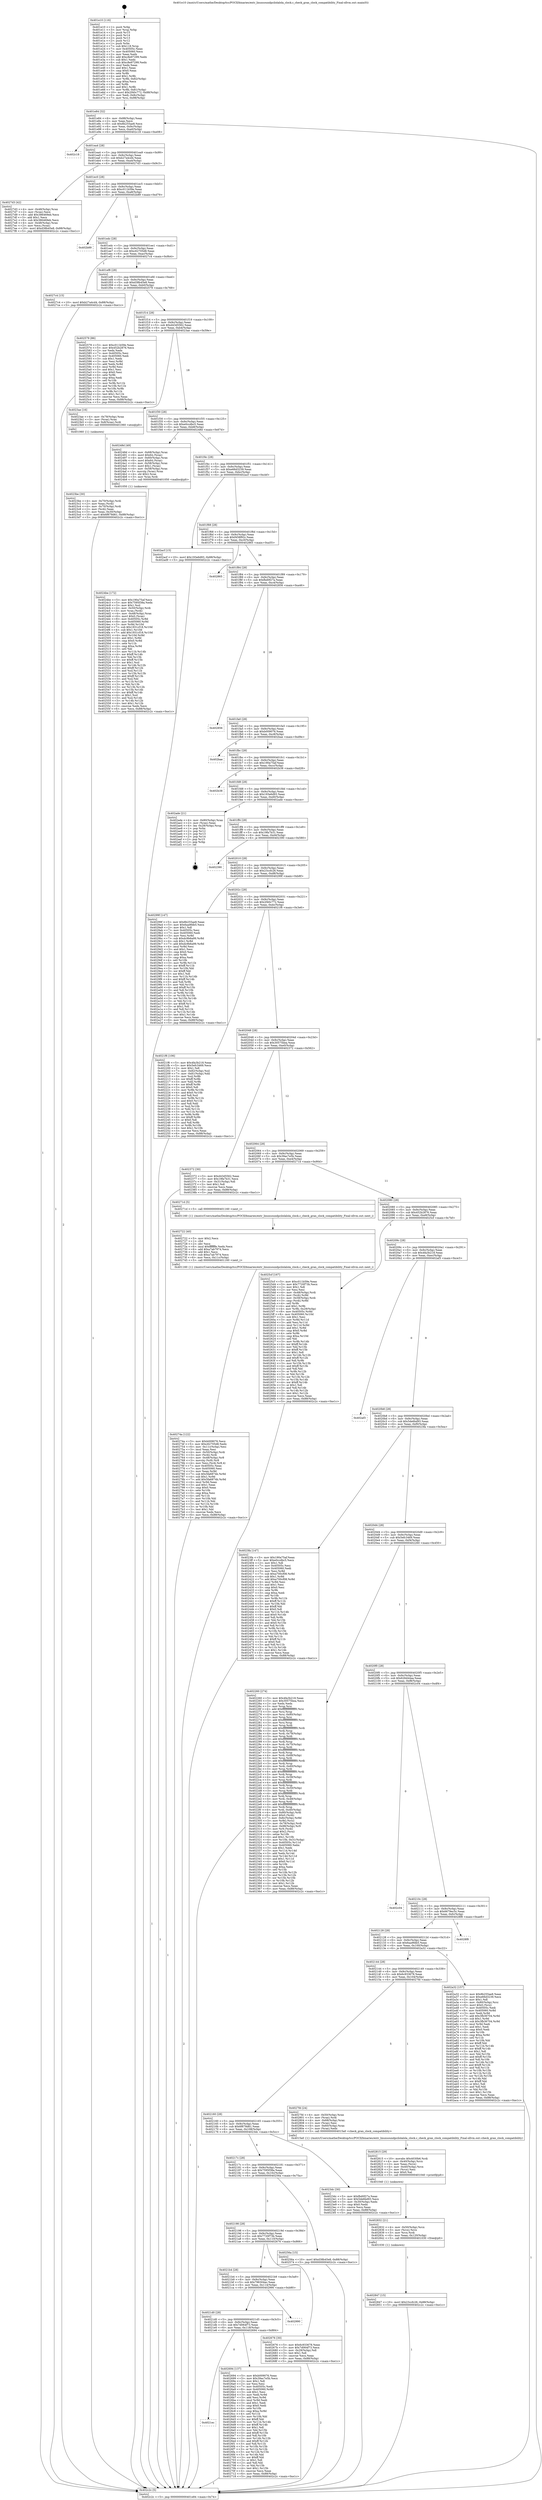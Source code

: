 digraph "0x401e10" {
  label = "0x401e10 (/mnt/c/Users/mathe/Desktop/tcc/POCII/binaries/extr_linuxsoundpcilolalola_clock.c_check_gran_clock_compatibility_Final-ollvm.out::main(0))"
  labelloc = "t"
  node[shape=record]

  Entry [label="",width=0.3,height=0.3,shape=circle,fillcolor=black,style=filled]
  "0x401e84" [label="{
     0x401e84 [32]\l
     | [instrs]\l
     &nbsp;&nbsp;0x401e84 \<+6\>: mov -0x88(%rbp),%eax\l
     &nbsp;&nbsp;0x401e8a \<+2\>: mov %eax,%ecx\l
     &nbsp;&nbsp;0x401e8c \<+6\>: sub $0x8b255ae8,%ecx\l
     &nbsp;&nbsp;0x401e92 \<+6\>: mov %eax,-0x9c(%rbp)\l
     &nbsp;&nbsp;0x401e98 \<+6\>: mov %ecx,-0xa0(%rbp)\l
     &nbsp;&nbsp;0x401e9e \<+6\>: je 0000000000402c18 \<main+0xe08\>\l
  }"]
  "0x402c18" [label="{
     0x402c18\l
  }", style=dashed]
  "0x401ea4" [label="{
     0x401ea4 [28]\l
     | [instrs]\l
     &nbsp;&nbsp;0x401ea4 \<+5\>: jmp 0000000000401ea9 \<main+0x99\>\l
     &nbsp;&nbsp;0x401ea9 \<+6\>: mov -0x9c(%rbp),%eax\l
     &nbsp;&nbsp;0x401eaf \<+5\>: sub $0xb27a4cd4,%eax\l
     &nbsp;&nbsp;0x401eb4 \<+6\>: mov %eax,-0xa4(%rbp)\l
     &nbsp;&nbsp;0x401eba \<+6\>: je 00000000004027d3 \<main+0x9c3\>\l
  }"]
  Exit [label="",width=0.3,height=0.3,shape=circle,fillcolor=black,style=filled,peripheries=2]
  "0x4027d3" [label="{
     0x4027d3 [42]\l
     | [instrs]\l
     &nbsp;&nbsp;0x4027d3 \<+4\>: mov -0x48(%rbp),%rax\l
     &nbsp;&nbsp;0x4027d7 \<+2\>: mov (%rax),%ecx\l
     &nbsp;&nbsp;0x4027d9 \<+6\>: add $0x386469eb,%ecx\l
     &nbsp;&nbsp;0x4027df \<+3\>: add $0x1,%ecx\l
     &nbsp;&nbsp;0x4027e2 \<+6\>: sub $0x386469eb,%ecx\l
     &nbsp;&nbsp;0x4027e8 \<+4\>: mov -0x48(%rbp),%rax\l
     &nbsp;&nbsp;0x4027ec \<+2\>: mov %ecx,(%rax)\l
     &nbsp;&nbsp;0x4027ee \<+10\>: movl $0xd38b45e8,-0x88(%rbp)\l
     &nbsp;&nbsp;0x4027f8 \<+5\>: jmp 0000000000402c2c \<main+0xe1c\>\l
  }"]
  "0x401ec0" [label="{
     0x401ec0 [28]\l
     | [instrs]\l
     &nbsp;&nbsp;0x401ec0 \<+5\>: jmp 0000000000401ec5 \<main+0xb5\>\l
     &nbsp;&nbsp;0x401ec5 \<+6\>: mov -0x9c(%rbp),%eax\l
     &nbsp;&nbsp;0x401ecb \<+5\>: sub $0xc011b59e,%eax\l
     &nbsp;&nbsp;0x401ed0 \<+6\>: mov %eax,-0xa8(%rbp)\l
     &nbsp;&nbsp;0x401ed6 \<+6\>: je 0000000000402b89 \<main+0xd79\>\l
  }"]
  "0x402847" [label="{
     0x402847 [15]\l
     | [instrs]\l
     &nbsp;&nbsp;0x402847 \<+10\>: movl $0x23ccfc26,-0x88(%rbp)\l
     &nbsp;&nbsp;0x402851 \<+5\>: jmp 0000000000402c2c \<main+0xe1c\>\l
  }"]
  "0x402b89" [label="{
     0x402b89\l
  }", style=dashed]
  "0x401edc" [label="{
     0x401edc [28]\l
     | [instrs]\l
     &nbsp;&nbsp;0x401edc \<+5\>: jmp 0000000000401ee1 \<main+0xd1\>\l
     &nbsp;&nbsp;0x401ee1 \<+6\>: mov -0x9c(%rbp),%eax\l
     &nbsp;&nbsp;0x401ee7 \<+5\>: sub $0xc62705d8,%eax\l
     &nbsp;&nbsp;0x401eec \<+6\>: mov %eax,-0xac(%rbp)\l
     &nbsp;&nbsp;0x401ef2 \<+6\>: je 00000000004027c4 \<main+0x9b4\>\l
  }"]
  "0x402832" [label="{
     0x402832 [21]\l
     | [instrs]\l
     &nbsp;&nbsp;0x402832 \<+4\>: mov -0x50(%rbp),%rcx\l
     &nbsp;&nbsp;0x402836 \<+3\>: mov (%rcx),%rcx\l
     &nbsp;&nbsp;0x402839 \<+3\>: mov %rcx,%rdi\l
     &nbsp;&nbsp;0x40283c \<+6\>: mov %eax,-0x120(%rbp)\l
     &nbsp;&nbsp;0x402842 \<+5\>: call 0000000000401030 \<free@plt\>\l
     | [calls]\l
     &nbsp;&nbsp;0x401030 \{1\} (unknown)\l
  }"]
  "0x4027c4" [label="{
     0x4027c4 [15]\l
     | [instrs]\l
     &nbsp;&nbsp;0x4027c4 \<+10\>: movl $0xb27a4cd4,-0x88(%rbp)\l
     &nbsp;&nbsp;0x4027ce \<+5\>: jmp 0000000000402c2c \<main+0xe1c\>\l
  }"]
  "0x401ef8" [label="{
     0x401ef8 [28]\l
     | [instrs]\l
     &nbsp;&nbsp;0x401ef8 \<+5\>: jmp 0000000000401efd \<main+0xed\>\l
     &nbsp;&nbsp;0x401efd \<+6\>: mov -0x9c(%rbp),%eax\l
     &nbsp;&nbsp;0x401f03 \<+5\>: sub $0xd38b45e8,%eax\l
     &nbsp;&nbsp;0x401f08 \<+6\>: mov %eax,-0xb0(%rbp)\l
     &nbsp;&nbsp;0x401f0e \<+6\>: je 0000000000402579 \<main+0x769\>\l
  }"]
  "0x402815" [label="{
     0x402815 [29]\l
     | [instrs]\l
     &nbsp;&nbsp;0x402815 \<+10\>: movabs $0x4030b6,%rdi\l
     &nbsp;&nbsp;0x40281f \<+4\>: mov -0x40(%rbp),%rcx\l
     &nbsp;&nbsp;0x402823 \<+2\>: mov %eax,(%rcx)\l
     &nbsp;&nbsp;0x402825 \<+4\>: mov -0x40(%rbp),%rcx\l
     &nbsp;&nbsp;0x402829 \<+2\>: mov (%rcx),%esi\l
     &nbsp;&nbsp;0x40282b \<+2\>: mov $0x0,%al\l
     &nbsp;&nbsp;0x40282d \<+5\>: call 0000000000401040 \<printf@plt\>\l
     | [calls]\l
     &nbsp;&nbsp;0x401040 \{1\} (unknown)\l
  }"]
  "0x402579" [label="{
     0x402579 [86]\l
     | [instrs]\l
     &nbsp;&nbsp;0x402579 \<+5\>: mov $0xc011b59e,%eax\l
     &nbsp;&nbsp;0x40257e \<+5\>: mov $0x452b2876,%ecx\l
     &nbsp;&nbsp;0x402583 \<+2\>: xor %edx,%edx\l
     &nbsp;&nbsp;0x402585 \<+7\>: mov 0x40505c,%esi\l
     &nbsp;&nbsp;0x40258c \<+7\>: mov 0x405060,%edi\l
     &nbsp;&nbsp;0x402593 \<+3\>: sub $0x1,%edx\l
     &nbsp;&nbsp;0x402596 \<+3\>: mov %esi,%r8d\l
     &nbsp;&nbsp;0x402599 \<+3\>: add %edx,%r8d\l
     &nbsp;&nbsp;0x40259c \<+4\>: imul %r8d,%esi\l
     &nbsp;&nbsp;0x4025a0 \<+3\>: and $0x1,%esi\l
     &nbsp;&nbsp;0x4025a3 \<+3\>: cmp $0x0,%esi\l
     &nbsp;&nbsp;0x4025a6 \<+4\>: sete %r9b\l
     &nbsp;&nbsp;0x4025aa \<+3\>: cmp $0xa,%edi\l
     &nbsp;&nbsp;0x4025ad \<+4\>: setl %r10b\l
     &nbsp;&nbsp;0x4025b1 \<+3\>: mov %r9b,%r11b\l
     &nbsp;&nbsp;0x4025b4 \<+3\>: and %r10b,%r11b\l
     &nbsp;&nbsp;0x4025b7 \<+3\>: xor %r10b,%r9b\l
     &nbsp;&nbsp;0x4025ba \<+3\>: or %r9b,%r11b\l
     &nbsp;&nbsp;0x4025bd \<+4\>: test $0x1,%r11b\l
     &nbsp;&nbsp;0x4025c1 \<+3\>: cmovne %ecx,%eax\l
     &nbsp;&nbsp;0x4025c4 \<+6\>: mov %eax,-0x88(%rbp)\l
     &nbsp;&nbsp;0x4025ca \<+5\>: jmp 0000000000402c2c \<main+0xe1c\>\l
  }"]
  "0x401f14" [label="{
     0x401f14 [28]\l
     | [instrs]\l
     &nbsp;&nbsp;0x401f14 \<+5\>: jmp 0000000000401f19 \<main+0x109\>\l
     &nbsp;&nbsp;0x401f19 \<+6\>: mov -0x9c(%rbp),%eax\l
     &nbsp;&nbsp;0x401f1f \<+5\>: sub $0xd43d5562,%eax\l
     &nbsp;&nbsp;0x401f24 \<+6\>: mov %eax,-0xb4(%rbp)\l
     &nbsp;&nbsp;0x401f2a \<+6\>: je 00000000004023ae \<main+0x59e\>\l
  }"]
  "0x40274a" [label="{
     0x40274a [122]\l
     | [instrs]\l
     &nbsp;&nbsp;0x40274a \<+5\>: mov $0xb009076,%ecx\l
     &nbsp;&nbsp;0x40274f \<+5\>: mov $0xc62705d8,%edx\l
     &nbsp;&nbsp;0x402754 \<+6\>: mov -0x11c(%rbp),%esi\l
     &nbsp;&nbsp;0x40275a \<+3\>: imul %eax,%esi\l
     &nbsp;&nbsp;0x40275d \<+4\>: mov -0x50(%rbp),%rdi\l
     &nbsp;&nbsp;0x402761 \<+3\>: mov (%rdi),%rdi\l
     &nbsp;&nbsp;0x402764 \<+4\>: mov -0x48(%rbp),%r8\l
     &nbsp;&nbsp;0x402768 \<+3\>: movslq (%r8),%r8\l
     &nbsp;&nbsp;0x40276b \<+4\>: mov %esi,(%rdi,%r8,4)\l
     &nbsp;&nbsp;0x40276f \<+7\>: mov 0x40505c,%eax\l
     &nbsp;&nbsp;0x402776 \<+7\>: mov 0x405060,%esi\l
     &nbsp;&nbsp;0x40277d \<+3\>: mov %eax,%r9d\l
     &nbsp;&nbsp;0x402780 \<+7\>: sub $0x5fa6874b,%r9d\l
     &nbsp;&nbsp;0x402787 \<+4\>: sub $0x1,%r9d\l
     &nbsp;&nbsp;0x40278b \<+7\>: add $0x5fa6874b,%r9d\l
     &nbsp;&nbsp;0x402792 \<+4\>: imul %r9d,%eax\l
     &nbsp;&nbsp;0x402796 \<+3\>: and $0x1,%eax\l
     &nbsp;&nbsp;0x402799 \<+3\>: cmp $0x0,%eax\l
     &nbsp;&nbsp;0x40279c \<+4\>: sete %r10b\l
     &nbsp;&nbsp;0x4027a0 \<+3\>: cmp $0xa,%esi\l
     &nbsp;&nbsp;0x4027a3 \<+4\>: setl %r11b\l
     &nbsp;&nbsp;0x4027a7 \<+3\>: mov %r10b,%bl\l
     &nbsp;&nbsp;0x4027aa \<+3\>: and %r11b,%bl\l
     &nbsp;&nbsp;0x4027ad \<+3\>: xor %r11b,%r10b\l
     &nbsp;&nbsp;0x4027b0 \<+3\>: or %r10b,%bl\l
     &nbsp;&nbsp;0x4027b3 \<+3\>: test $0x1,%bl\l
     &nbsp;&nbsp;0x4027b6 \<+3\>: cmovne %edx,%ecx\l
     &nbsp;&nbsp;0x4027b9 \<+6\>: mov %ecx,-0x88(%rbp)\l
     &nbsp;&nbsp;0x4027bf \<+5\>: jmp 0000000000402c2c \<main+0xe1c\>\l
  }"]
  "0x4023ae" [label="{
     0x4023ae [16]\l
     | [instrs]\l
     &nbsp;&nbsp;0x4023ae \<+4\>: mov -0x78(%rbp),%rax\l
     &nbsp;&nbsp;0x4023b2 \<+3\>: mov (%rax),%rax\l
     &nbsp;&nbsp;0x4023b5 \<+4\>: mov 0x8(%rax),%rdi\l
     &nbsp;&nbsp;0x4023b9 \<+5\>: call 0000000000401060 \<atoi@plt\>\l
     | [calls]\l
     &nbsp;&nbsp;0x401060 \{1\} (unknown)\l
  }"]
  "0x401f30" [label="{
     0x401f30 [28]\l
     | [instrs]\l
     &nbsp;&nbsp;0x401f30 \<+5\>: jmp 0000000000401f35 \<main+0x125\>\l
     &nbsp;&nbsp;0x401f35 \<+6\>: mov -0x9c(%rbp),%eax\l
     &nbsp;&nbsp;0x401f3b \<+5\>: sub $0xe0ccdbc5,%eax\l
     &nbsp;&nbsp;0x401f40 \<+6\>: mov %eax,-0xb8(%rbp)\l
     &nbsp;&nbsp;0x401f46 \<+6\>: je 000000000040248d \<main+0x67d\>\l
  }"]
  "0x402722" [label="{
     0x402722 [40]\l
     | [instrs]\l
     &nbsp;&nbsp;0x402722 \<+5\>: mov $0x2,%ecx\l
     &nbsp;&nbsp;0x402727 \<+1\>: cltd\l
     &nbsp;&nbsp;0x402728 \<+2\>: idiv %ecx\l
     &nbsp;&nbsp;0x40272a \<+6\>: imul $0xfffffffe,%edx,%ecx\l
     &nbsp;&nbsp;0x402730 \<+6\>: add $0xa7ab7974,%ecx\l
     &nbsp;&nbsp;0x402736 \<+3\>: add $0x1,%ecx\l
     &nbsp;&nbsp;0x402739 \<+6\>: sub $0xa7ab7974,%ecx\l
     &nbsp;&nbsp;0x40273f \<+6\>: mov %ecx,-0x11c(%rbp)\l
     &nbsp;&nbsp;0x402745 \<+5\>: call 0000000000401160 \<next_i\>\l
     | [calls]\l
     &nbsp;&nbsp;0x401160 \{1\} (/mnt/c/Users/mathe/Desktop/tcc/POCII/binaries/extr_linuxsoundpcilolalola_clock.c_check_gran_clock_compatibility_Final-ollvm.out::next_i)\l
  }"]
  "0x40248d" [label="{
     0x40248d [49]\l
     | [instrs]\l
     &nbsp;&nbsp;0x40248d \<+4\>: mov -0x68(%rbp),%rax\l
     &nbsp;&nbsp;0x402491 \<+6\>: movl $0x64,(%rax)\l
     &nbsp;&nbsp;0x402497 \<+4\>: mov -0x60(%rbp),%rax\l
     &nbsp;&nbsp;0x40249b \<+6\>: movl $0x64,(%rax)\l
     &nbsp;&nbsp;0x4024a1 \<+4\>: mov -0x58(%rbp),%rax\l
     &nbsp;&nbsp;0x4024a5 \<+6\>: movl $0x1,(%rax)\l
     &nbsp;&nbsp;0x4024ab \<+4\>: mov -0x58(%rbp),%rax\l
     &nbsp;&nbsp;0x4024af \<+3\>: movslq (%rax),%rax\l
     &nbsp;&nbsp;0x4024b2 \<+4\>: shl $0x2,%rax\l
     &nbsp;&nbsp;0x4024b6 \<+3\>: mov %rax,%rdi\l
     &nbsp;&nbsp;0x4024b9 \<+5\>: call 0000000000401050 \<malloc@plt\>\l
     | [calls]\l
     &nbsp;&nbsp;0x401050 \{1\} (unknown)\l
  }"]
  "0x401f4c" [label="{
     0x401f4c [28]\l
     | [instrs]\l
     &nbsp;&nbsp;0x401f4c \<+5\>: jmp 0000000000401f51 \<main+0x141\>\l
     &nbsp;&nbsp;0x401f51 \<+6\>: mov -0x9c(%rbp),%eax\l
     &nbsp;&nbsp;0x401f57 \<+5\>: sub $0xe66d3239,%eax\l
     &nbsp;&nbsp;0x401f5c \<+6\>: mov %eax,-0xbc(%rbp)\l
     &nbsp;&nbsp;0x401f62 \<+6\>: je 0000000000402acf \<main+0xcbf\>\l
  }"]
  "0x4021ec" [label="{
     0x4021ec\l
  }", style=dashed]
  "0x402acf" [label="{
     0x402acf [15]\l
     | [instrs]\l
     &nbsp;&nbsp;0x402acf \<+10\>: movl $0x193e6d93,-0x88(%rbp)\l
     &nbsp;&nbsp;0x402ad9 \<+5\>: jmp 0000000000402c2c \<main+0xe1c\>\l
  }"]
  "0x401f68" [label="{
     0x401f68 [28]\l
     | [instrs]\l
     &nbsp;&nbsp;0x401f68 \<+5\>: jmp 0000000000401f6d \<main+0x15d\>\l
     &nbsp;&nbsp;0x401f6d \<+6\>: mov -0x9c(%rbp),%eax\l
     &nbsp;&nbsp;0x401f73 \<+5\>: sub $0xf458f92c,%eax\l
     &nbsp;&nbsp;0x401f78 \<+6\>: mov %eax,-0xc0(%rbp)\l
     &nbsp;&nbsp;0x401f7e \<+6\>: je 0000000000402865 \<main+0xa55\>\l
  }"]
  "0x402694" [label="{
     0x402694 [137]\l
     | [instrs]\l
     &nbsp;&nbsp;0x402694 \<+5\>: mov $0xb009076,%eax\l
     &nbsp;&nbsp;0x402699 \<+5\>: mov $0x39ac7e5b,%ecx\l
     &nbsp;&nbsp;0x40269e \<+2\>: mov $0x1,%dl\l
     &nbsp;&nbsp;0x4026a0 \<+2\>: xor %esi,%esi\l
     &nbsp;&nbsp;0x4026a2 \<+7\>: mov 0x40505c,%edi\l
     &nbsp;&nbsp;0x4026a9 \<+8\>: mov 0x405060,%r8d\l
     &nbsp;&nbsp;0x4026b1 \<+3\>: sub $0x1,%esi\l
     &nbsp;&nbsp;0x4026b4 \<+3\>: mov %edi,%r9d\l
     &nbsp;&nbsp;0x4026b7 \<+3\>: add %esi,%r9d\l
     &nbsp;&nbsp;0x4026ba \<+4\>: imul %r9d,%edi\l
     &nbsp;&nbsp;0x4026be \<+3\>: and $0x1,%edi\l
     &nbsp;&nbsp;0x4026c1 \<+3\>: cmp $0x0,%edi\l
     &nbsp;&nbsp;0x4026c4 \<+4\>: sete %r10b\l
     &nbsp;&nbsp;0x4026c8 \<+4\>: cmp $0xa,%r8d\l
     &nbsp;&nbsp;0x4026cc \<+4\>: setl %r11b\l
     &nbsp;&nbsp;0x4026d0 \<+3\>: mov %r10b,%bl\l
     &nbsp;&nbsp;0x4026d3 \<+3\>: xor $0xff,%bl\l
     &nbsp;&nbsp;0x4026d6 \<+3\>: mov %r11b,%r14b\l
     &nbsp;&nbsp;0x4026d9 \<+4\>: xor $0xff,%r14b\l
     &nbsp;&nbsp;0x4026dd \<+3\>: xor $0x1,%dl\l
     &nbsp;&nbsp;0x4026e0 \<+3\>: mov %bl,%r15b\l
     &nbsp;&nbsp;0x4026e3 \<+4\>: and $0xff,%r15b\l
     &nbsp;&nbsp;0x4026e7 \<+3\>: and %dl,%r10b\l
     &nbsp;&nbsp;0x4026ea \<+3\>: mov %r14b,%r12b\l
     &nbsp;&nbsp;0x4026ed \<+4\>: and $0xff,%r12b\l
     &nbsp;&nbsp;0x4026f1 \<+3\>: and %dl,%r11b\l
     &nbsp;&nbsp;0x4026f4 \<+3\>: or %r10b,%r15b\l
     &nbsp;&nbsp;0x4026f7 \<+3\>: or %r11b,%r12b\l
     &nbsp;&nbsp;0x4026fa \<+3\>: xor %r12b,%r15b\l
     &nbsp;&nbsp;0x4026fd \<+3\>: or %r14b,%bl\l
     &nbsp;&nbsp;0x402700 \<+3\>: xor $0xff,%bl\l
     &nbsp;&nbsp;0x402703 \<+3\>: or $0x1,%dl\l
     &nbsp;&nbsp;0x402706 \<+2\>: and %dl,%bl\l
     &nbsp;&nbsp;0x402708 \<+3\>: or %bl,%r15b\l
     &nbsp;&nbsp;0x40270b \<+4\>: test $0x1,%r15b\l
     &nbsp;&nbsp;0x40270f \<+3\>: cmovne %ecx,%eax\l
     &nbsp;&nbsp;0x402712 \<+6\>: mov %eax,-0x88(%rbp)\l
     &nbsp;&nbsp;0x402718 \<+5\>: jmp 0000000000402c2c \<main+0xe1c\>\l
  }"]
  "0x402865" [label="{
     0x402865\l
  }", style=dashed]
  "0x401f84" [label="{
     0x401f84 [28]\l
     | [instrs]\l
     &nbsp;&nbsp;0x401f84 \<+5\>: jmp 0000000000401f89 \<main+0x179\>\l
     &nbsp;&nbsp;0x401f89 \<+6\>: mov -0x9c(%rbp),%eax\l
     &nbsp;&nbsp;0x401f8f \<+5\>: sub $0xfbd0f27a,%eax\l
     &nbsp;&nbsp;0x401f94 \<+6\>: mov %eax,-0xc4(%rbp)\l
     &nbsp;&nbsp;0x401f9a \<+6\>: je 0000000000402856 \<main+0xa46\>\l
  }"]
  "0x4021d0" [label="{
     0x4021d0 [28]\l
     | [instrs]\l
     &nbsp;&nbsp;0x4021d0 \<+5\>: jmp 00000000004021d5 \<main+0x3c5\>\l
     &nbsp;&nbsp;0x4021d5 \<+6\>: mov -0x9c(%rbp),%eax\l
     &nbsp;&nbsp;0x4021db \<+5\>: sub $0x7d064f73,%eax\l
     &nbsp;&nbsp;0x4021e0 \<+6\>: mov %eax,-0x118(%rbp)\l
     &nbsp;&nbsp;0x4021e6 \<+6\>: je 0000000000402694 \<main+0x884\>\l
  }"]
  "0x402856" [label="{
     0x402856\l
  }", style=dashed]
  "0x401fa0" [label="{
     0x401fa0 [28]\l
     | [instrs]\l
     &nbsp;&nbsp;0x401fa0 \<+5\>: jmp 0000000000401fa5 \<main+0x195\>\l
     &nbsp;&nbsp;0x401fa5 \<+6\>: mov -0x9c(%rbp),%eax\l
     &nbsp;&nbsp;0x401fab \<+5\>: sub $0xb009076,%eax\l
     &nbsp;&nbsp;0x401fb0 \<+6\>: mov %eax,-0xc8(%rbp)\l
     &nbsp;&nbsp;0x401fb6 \<+6\>: je 0000000000402bae \<main+0xd9e\>\l
  }"]
  "0x402990" [label="{
     0x402990\l
  }", style=dashed]
  "0x402bae" [label="{
     0x402bae\l
  }", style=dashed]
  "0x401fbc" [label="{
     0x401fbc [28]\l
     | [instrs]\l
     &nbsp;&nbsp;0x401fbc \<+5\>: jmp 0000000000401fc1 \<main+0x1b1\>\l
     &nbsp;&nbsp;0x401fc1 \<+6\>: mov -0x9c(%rbp),%eax\l
     &nbsp;&nbsp;0x401fc7 \<+5\>: sub $0x190a75af,%eax\l
     &nbsp;&nbsp;0x401fcc \<+6\>: mov %eax,-0xcc(%rbp)\l
     &nbsp;&nbsp;0x401fd2 \<+6\>: je 0000000000402b38 \<main+0xd28\>\l
  }"]
  "0x4021b4" [label="{
     0x4021b4 [28]\l
     | [instrs]\l
     &nbsp;&nbsp;0x4021b4 \<+5\>: jmp 00000000004021b9 \<main+0x3a9\>\l
     &nbsp;&nbsp;0x4021b9 \<+6\>: mov -0x9c(%rbp),%eax\l
     &nbsp;&nbsp;0x4021bf \<+5\>: sub $0x796304ac,%eax\l
     &nbsp;&nbsp;0x4021c4 \<+6\>: mov %eax,-0x114(%rbp)\l
     &nbsp;&nbsp;0x4021ca \<+6\>: je 0000000000402990 \<main+0xb80\>\l
  }"]
  "0x402b38" [label="{
     0x402b38\l
  }", style=dashed]
  "0x401fd8" [label="{
     0x401fd8 [28]\l
     | [instrs]\l
     &nbsp;&nbsp;0x401fd8 \<+5\>: jmp 0000000000401fdd \<main+0x1cd\>\l
     &nbsp;&nbsp;0x401fdd \<+6\>: mov -0x9c(%rbp),%eax\l
     &nbsp;&nbsp;0x401fe3 \<+5\>: sub $0x193e6d93,%eax\l
     &nbsp;&nbsp;0x401fe8 \<+6\>: mov %eax,-0xd0(%rbp)\l
     &nbsp;&nbsp;0x401fee \<+6\>: je 0000000000402ade \<main+0xcce\>\l
  }"]
  "0x402676" [label="{
     0x402676 [30]\l
     | [instrs]\l
     &nbsp;&nbsp;0x402676 \<+5\>: mov $0x6c933678,%eax\l
     &nbsp;&nbsp;0x40267b \<+5\>: mov $0x7d064f73,%ecx\l
     &nbsp;&nbsp;0x402680 \<+3\>: mov -0x29(%rbp),%dl\l
     &nbsp;&nbsp;0x402683 \<+3\>: test $0x1,%dl\l
     &nbsp;&nbsp;0x402686 \<+3\>: cmovne %ecx,%eax\l
     &nbsp;&nbsp;0x402689 \<+6\>: mov %eax,-0x88(%rbp)\l
     &nbsp;&nbsp;0x40268f \<+5\>: jmp 0000000000402c2c \<main+0xe1c\>\l
  }"]
  "0x402ade" [label="{
     0x402ade [21]\l
     | [instrs]\l
     &nbsp;&nbsp;0x402ade \<+4\>: mov -0x80(%rbp),%rax\l
     &nbsp;&nbsp;0x402ae2 \<+2\>: mov (%rax),%eax\l
     &nbsp;&nbsp;0x402ae4 \<+4\>: lea -0x28(%rbp),%rsp\l
     &nbsp;&nbsp;0x402ae8 \<+1\>: pop %rbx\l
     &nbsp;&nbsp;0x402ae9 \<+2\>: pop %r12\l
     &nbsp;&nbsp;0x402aeb \<+2\>: pop %r13\l
     &nbsp;&nbsp;0x402aed \<+2\>: pop %r14\l
     &nbsp;&nbsp;0x402aef \<+2\>: pop %r15\l
     &nbsp;&nbsp;0x402af1 \<+1\>: pop %rbp\l
     &nbsp;&nbsp;0x402af2 \<+1\>: ret\l
  }"]
  "0x401ff4" [label="{
     0x401ff4 [28]\l
     | [instrs]\l
     &nbsp;&nbsp;0x401ff4 \<+5\>: jmp 0000000000401ff9 \<main+0x1e9\>\l
     &nbsp;&nbsp;0x401ff9 \<+6\>: mov -0x9c(%rbp),%eax\l
     &nbsp;&nbsp;0x401fff \<+5\>: sub $0x19fa7b31,%eax\l
     &nbsp;&nbsp;0x402004 \<+6\>: mov %eax,-0xd4(%rbp)\l
     &nbsp;&nbsp;0x40200a \<+6\>: je 0000000000402390 \<main+0x580\>\l
  }"]
  "0x402198" [label="{
     0x402198 [28]\l
     | [instrs]\l
     &nbsp;&nbsp;0x402198 \<+5\>: jmp 000000000040219d \<main+0x38d\>\l
     &nbsp;&nbsp;0x40219d \<+6\>: mov -0x9c(%rbp),%eax\l
     &nbsp;&nbsp;0x4021a3 \<+5\>: sub $0x7720f73b,%eax\l
     &nbsp;&nbsp;0x4021a8 \<+6\>: mov %eax,-0x110(%rbp)\l
     &nbsp;&nbsp;0x4021ae \<+6\>: je 0000000000402676 \<main+0x866\>\l
  }"]
  "0x402390" [label="{
     0x402390\l
  }", style=dashed]
  "0x402010" [label="{
     0x402010 [28]\l
     | [instrs]\l
     &nbsp;&nbsp;0x402010 \<+5\>: jmp 0000000000402015 \<main+0x205\>\l
     &nbsp;&nbsp;0x402015 \<+6\>: mov -0x9c(%rbp),%eax\l
     &nbsp;&nbsp;0x40201b \<+5\>: sub $0x23ccfc26,%eax\l
     &nbsp;&nbsp;0x402020 \<+6\>: mov %eax,-0xd8(%rbp)\l
     &nbsp;&nbsp;0x402026 \<+6\>: je 000000000040299f \<main+0xb8f\>\l
  }"]
  "0x40256a" [label="{
     0x40256a [15]\l
     | [instrs]\l
     &nbsp;&nbsp;0x40256a \<+10\>: movl $0xd38b45e8,-0x88(%rbp)\l
     &nbsp;&nbsp;0x402574 \<+5\>: jmp 0000000000402c2c \<main+0xe1c\>\l
  }"]
  "0x40299f" [label="{
     0x40299f [147]\l
     | [instrs]\l
     &nbsp;&nbsp;0x40299f \<+5\>: mov $0x8b255ae8,%eax\l
     &nbsp;&nbsp;0x4029a4 \<+5\>: mov $0x6aa9fdb5,%ecx\l
     &nbsp;&nbsp;0x4029a9 \<+2\>: mov $0x1,%dl\l
     &nbsp;&nbsp;0x4029ab \<+7\>: mov 0x40505c,%esi\l
     &nbsp;&nbsp;0x4029b2 \<+7\>: mov 0x405060,%edi\l
     &nbsp;&nbsp;0x4029b9 \<+3\>: mov %esi,%r8d\l
     &nbsp;&nbsp;0x4029bc \<+7\>: sub $0xdc9b6a99,%r8d\l
     &nbsp;&nbsp;0x4029c3 \<+4\>: sub $0x1,%r8d\l
     &nbsp;&nbsp;0x4029c7 \<+7\>: add $0xdc9b6a99,%r8d\l
     &nbsp;&nbsp;0x4029ce \<+4\>: imul %r8d,%esi\l
     &nbsp;&nbsp;0x4029d2 \<+3\>: and $0x1,%esi\l
     &nbsp;&nbsp;0x4029d5 \<+3\>: cmp $0x0,%esi\l
     &nbsp;&nbsp;0x4029d8 \<+4\>: sete %r9b\l
     &nbsp;&nbsp;0x4029dc \<+3\>: cmp $0xa,%edi\l
     &nbsp;&nbsp;0x4029df \<+4\>: setl %r10b\l
     &nbsp;&nbsp;0x4029e3 \<+3\>: mov %r9b,%r11b\l
     &nbsp;&nbsp;0x4029e6 \<+4\>: xor $0xff,%r11b\l
     &nbsp;&nbsp;0x4029ea \<+3\>: mov %r10b,%bl\l
     &nbsp;&nbsp;0x4029ed \<+3\>: xor $0xff,%bl\l
     &nbsp;&nbsp;0x4029f0 \<+3\>: xor $0x1,%dl\l
     &nbsp;&nbsp;0x4029f3 \<+3\>: mov %r11b,%r14b\l
     &nbsp;&nbsp;0x4029f6 \<+4\>: and $0xff,%r14b\l
     &nbsp;&nbsp;0x4029fa \<+3\>: and %dl,%r9b\l
     &nbsp;&nbsp;0x4029fd \<+3\>: mov %bl,%r15b\l
     &nbsp;&nbsp;0x402a00 \<+4\>: and $0xff,%r15b\l
     &nbsp;&nbsp;0x402a04 \<+3\>: and %dl,%r10b\l
     &nbsp;&nbsp;0x402a07 \<+3\>: or %r9b,%r14b\l
     &nbsp;&nbsp;0x402a0a \<+3\>: or %r10b,%r15b\l
     &nbsp;&nbsp;0x402a0d \<+3\>: xor %r15b,%r14b\l
     &nbsp;&nbsp;0x402a10 \<+3\>: or %bl,%r11b\l
     &nbsp;&nbsp;0x402a13 \<+4\>: xor $0xff,%r11b\l
     &nbsp;&nbsp;0x402a17 \<+3\>: or $0x1,%dl\l
     &nbsp;&nbsp;0x402a1a \<+3\>: and %dl,%r11b\l
     &nbsp;&nbsp;0x402a1d \<+3\>: or %r11b,%r14b\l
     &nbsp;&nbsp;0x402a20 \<+4\>: test $0x1,%r14b\l
     &nbsp;&nbsp;0x402a24 \<+3\>: cmovne %ecx,%eax\l
     &nbsp;&nbsp;0x402a27 \<+6\>: mov %eax,-0x88(%rbp)\l
     &nbsp;&nbsp;0x402a2d \<+5\>: jmp 0000000000402c2c \<main+0xe1c\>\l
  }"]
  "0x40202c" [label="{
     0x40202c [28]\l
     | [instrs]\l
     &nbsp;&nbsp;0x40202c \<+5\>: jmp 0000000000402031 \<main+0x221\>\l
     &nbsp;&nbsp;0x402031 \<+6\>: mov -0x9c(%rbp),%eax\l
     &nbsp;&nbsp;0x402037 \<+5\>: sub $0x2f40c772,%eax\l
     &nbsp;&nbsp;0x40203c \<+6\>: mov %eax,-0xdc(%rbp)\l
     &nbsp;&nbsp;0x402042 \<+6\>: je 00000000004021f6 \<main+0x3e6\>\l
  }"]
  "0x4024be" [label="{
     0x4024be [172]\l
     | [instrs]\l
     &nbsp;&nbsp;0x4024be \<+5\>: mov $0x190a75af,%ecx\l
     &nbsp;&nbsp;0x4024c3 \<+5\>: mov $0x7595f38a,%edx\l
     &nbsp;&nbsp;0x4024c8 \<+3\>: mov $0x1,%sil\l
     &nbsp;&nbsp;0x4024cb \<+4\>: mov -0x50(%rbp),%rdi\l
     &nbsp;&nbsp;0x4024cf \<+3\>: mov %rax,(%rdi)\l
     &nbsp;&nbsp;0x4024d2 \<+4\>: mov -0x48(%rbp),%rax\l
     &nbsp;&nbsp;0x4024d6 \<+6\>: movl $0x0,(%rax)\l
     &nbsp;&nbsp;0x4024dc \<+8\>: mov 0x40505c,%r8d\l
     &nbsp;&nbsp;0x4024e4 \<+8\>: mov 0x405060,%r9d\l
     &nbsp;&nbsp;0x4024ec \<+3\>: mov %r8d,%r10d\l
     &nbsp;&nbsp;0x4024ef \<+7\>: sub $0x1931cf18,%r10d\l
     &nbsp;&nbsp;0x4024f6 \<+4\>: sub $0x1,%r10d\l
     &nbsp;&nbsp;0x4024fa \<+7\>: add $0x1931cf18,%r10d\l
     &nbsp;&nbsp;0x402501 \<+4\>: imul %r10d,%r8d\l
     &nbsp;&nbsp;0x402505 \<+4\>: and $0x1,%r8d\l
     &nbsp;&nbsp;0x402509 \<+4\>: cmp $0x0,%r8d\l
     &nbsp;&nbsp;0x40250d \<+4\>: sete %r11b\l
     &nbsp;&nbsp;0x402511 \<+4\>: cmp $0xa,%r9d\l
     &nbsp;&nbsp;0x402515 \<+3\>: setl %bl\l
     &nbsp;&nbsp;0x402518 \<+3\>: mov %r11b,%r14b\l
     &nbsp;&nbsp;0x40251b \<+4\>: xor $0xff,%r14b\l
     &nbsp;&nbsp;0x40251f \<+3\>: mov %bl,%r15b\l
     &nbsp;&nbsp;0x402522 \<+4\>: xor $0xff,%r15b\l
     &nbsp;&nbsp;0x402526 \<+4\>: xor $0x1,%sil\l
     &nbsp;&nbsp;0x40252a \<+3\>: mov %r14b,%r12b\l
     &nbsp;&nbsp;0x40252d \<+4\>: and $0xff,%r12b\l
     &nbsp;&nbsp;0x402531 \<+3\>: and %sil,%r11b\l
     &nbsp;&nbsp;0x402534 \<+3\>: mov %r15b,%r13b\l
     &nbsp;&nbsp;0x402537 \<+4\>: and $0xff,%r13b\l
     &nbsp;&nbsp;0x40253b \<+3\>: and %sil,%bl\l
     &nbsp;&nbsp;0x40253e \<+3\>: or %r11b,%r12b\l
     &nbsp;&nbsp;0x402541 \<+3\>: or %bl,%r13b\l
     &nbsp;&nbsp;0x402544 \<+3\>: xor %r13b,%r12b\l
     &nbsp;&nbsp;0x402547 \<+3\>: or %r15b,%r14b\l
     &nbsp;&nbsp;0x40254a \<+4\>: xor $0xff,%r14b\l
     &nbsp;&nbsp;0x40254e \<+4\>: or $0x1,%sil\l
     &nbsp;&nbsp;0x402552 \<+3\>: and %sil,%r14b\l
     &nbsp;&nbsp;0x402555 \<+3\>: or %r14b,%r12b\l
     &nbsp;&nbsp;0x402558 \<+4\>: test $0x1,%r12b\l
     &nbsp;&nbsp;0x40255c \<+3\>: cmovne %edx,%ecx\l
     &nbsp;&nbsp;0x40255f \<+6\>: mov %ecx,-0x88(%rbp)\l
     &nbsp;&nbsp;0x402565 \<+5\>: jmp 0000000000402c2c \<main+0xe1c\>\l
  }"]
  "0x4021f6" [label="{
     0x4021f6 [106]\l
     | [instrs]\l
     &nbsp;&nbsp;0x4021f6 \<+5\>: mov $0x4fa3b218,%eax\l
     &nbsp;&nbsp;0x4021fb \<+5\>: mov $0x5efc3469,%ecx\l
     &nbsp;&nbsp;0x402200 \<+2\>: mov $0x1,%dl\l
     &nbsp;&nbsp;0x402202 \<+7\>: mov -0x82(%rbp),%sil\l
     &nbsp;&nbsp;0x402209 \<+7\>: mov -0x81(%rbp),%dil\l
     &nbsp;&nbsp;0x402210 \<+3\>: mov %sil,%r8b\l
     &nbsp;&nbsp;0x402213 \<+4\>: xor $0xff,%r8b\l
     &nbsp;&nbsp;0x402217 \<+3\>: mov %dil,%r9b\l
     &nbsp;&nbsp;0x40221a \<+4\>: xor $0xff,%r9b\l
     &nbsp;&nbsp;0x40221e \<+3\>: xor $0x0,%dl\l
     &nbsp;&nbsp;0x402221 \<+3\>: mov %r8b,%r10b\l
     &nbsp;&nbsp;0x402224 \<+4\>: and $0x0,%r10b\l
     &nbsp;&nbsp;0x402228 \<+3\>: and %dl,%sil\l
     &nbsp;&nbsp;0x40222b \<+3\>: mov %r9b,%r11b\l
     &nbsp;&nbsp;0x40222e \<+4\>: and $0x0,%r11b\l
     &nbsp;&nbsp;0x402232 \<+3\>: and %dl,%dil\l
     &nbsp;&nbsp;0x402235 \<+3\>: or %sil,%r10b\l
     &nbsp;&nbsp;0x402238 \<+3\>: or %dil,%r11b\l
     &nbsp;&nbsp;0x40223b \<+3\>: xor %r11b,%r10b\l
     &nbsp;&nbsp;0x40223e \<+3\>: or %r9b,%r8b\l
     &nbsp;&nbsp;0x402241 \<+4\>: xor $0xff,%r8b\l
     &nbsp;&nbsp;0x402245 \<+3\>: or $0x0,%dl\l
     &nbsp;&nbsp;0x402248 \<+3\>: and %dl,%r8b\l
     &nbsp;&nbsp;0x40224b \<+3\>: or %r8b,%r10b\l
     &nbsp;&nbsp;0x40224e \<+4\>: test $0x1,%r10b\l
     &nbsp;&nbsp;0x402252 \<+3\>: cmovne %ecx,%eax\l
     &nbsp;&nbsp;0x402255 \<+6\>: mov %eax,-0x88(%rbp)\l
     &nbsp;&nbsp;0x40225b \<+5\>: jmp 0000000000402c2c \<main+0xe1c\>\l
  }"]
  "0x402048" [label="{
     0x402048 [28]\l
     | [instrs]\l
     &nbsp;&nbsp;0x402048 \<+5\>: jmp 000000000040204d \<main+0x23d\>\l
     &nbsp;&nbsp;0x40204d \<+6\>: mov -0x9c(%rbp),%eax\l
     &nbsp;&nbsp;0x402053 \<+5\>: sub $0x30575bea,%eax\l
     &nbsp;&nbsp;0x402058 \<+6\>: mov %eax,-0xe0(%rbp)\l
     &nbsp;&nbsp;0x40205e \<+6\>: je 0000000000402372 \<main+0x562\>\l
  }"]
  "0x402c2c" [label="{
     0x402c2c [5]\l
     | [instrs]\l
     &nbsp;&nbsp;0x402c2c \<+5\>: jmp 0000000000401e84 \<main+0x74\>\l
  }"]
  "0x401e10" [label="{
     0x401e10 [116]\l
     | [instrs]\l
     &nbsp;&nbsp;0x401e10 \<+1\>: push %rbp\l
     &nbsp;&nbsp;0x401e11 \<+3\>: mov %rsp,%rbp\l
     &nbsp;&nbsp;0x401e14 \<+2\>: push %r15\l
     &nbsp;&nbsp;0x401e16 \<+2\>: push %r14\l
     &nbsp;&nbsp;0x401e18 \<+2\>: push %r13\l
     &nbsp;&nbsp;0x401e1a \<+2\>: push %r12\l
     &nbsp;&nbsp;0x401e1c \<+1\>: push %rbx\l
     &nbsp;&nbsp;0x401e1d \<+7\>: sub $0x118,%rsp\l
     &nbsp;&nbsp;0x401e24 \<+7\>: mov 0x40505c,%eax\l
     &nbsp;&nbsp;0x401e2b \<+7\>: mov 0x405060,%ecx\l
     &nbsp;&nbsp;0x401e32 \<+2\>: mov %eax,%edx\l
     &nbsp;&nbsp;0x401e34 \<+6\>: add $0xc8e97299,%edx\l
     &nbsp;&nbsp;0x401e3a \<+3\>: sub $0x1,%edx\l
     &nbsp;&nbsp;0x401e3d \<+6\>: sub $0xc8e97299,%edx\l
     &nbsp;&nbsp;0x401e43 \<+3\>: imul %edx,%eax\l
     &nbsp;&nbsp;0x401e46 \<+3\>: and $0x1,%eax\l
     &nbsp;&nbsp;0x401e49 \<+3\>: cmp $0x0,%eax\l
     &nbsp;&nbsp;0x401e4c \<+4\>: sete %r8b\l
     &nbsp;&nbsp;0x401e50 \<+4\>: and $0x1,%r8b\l
     &nbsp;&nbsp;0x401e54 \<+7\>: mov %r8b,-0x82(%rbp)\l
     &nbsp;&nbsp;0x401e5b \<+3\>: cmp $0xa,%ecx\l
     &nbsp;&nbsp;0x401e5e \<+4\>: setl %r8b\l
     &nbsp;&nbsp;0x401e62 \<+4\>: and $0x1,%r8b\l
     &nbsp;&nbsp;0x401e66 \<+7\>: mov %r8b,-0x81(%rbp)\l
     &nbsp;&nbsp;0x401e6d \<+10\>: movl $0x2f40c772,-0x88(%rbp)\l
     &nbsp;&nbsp;0x401e77 \<+6\>: mov %edi,-0x8c(%rbp)\l
     &nbsp;&nbsp;0x401e7d \<+7\>: mov %rsi,-0x98(%rbp)\l
  }"]
  "0x40217c" [label="{
     0x40217c [28]\l
     | [instrs]\l
     &nbsp;&nbsp;0x40217c \<+5\>: jmp 0000000000402181 \<main+0x371\>\l
     &nbsp;&nbsp;0x402181 \<+6\>: mov -0x9c(%rbp),%eax\l
     &nbsp;&nbsp;0x402187 \<+5\>: sub $0x7595f38a,%eax\l
     &nbsp;&nbsp;0x40218c \<+6\>: mov %eax,-0x10c(%rbp)\l
     &nbsp;&nbsp;0x402192 \<+6\>: je 000000000040256a \<main+0x75a\>\l
  }"]
  "0x402372" [label="{
     0x402372 [30]\l
     | [instrs]\l
     &nbsp;&nbsp;0x402372 \<+5\>: mov $0xd43d5562,%eax\l
     &nbsp;&nbsp;0x402377 \<+5\>: mov $0x19fa7b31,%ecx\l
     &nbsp;&nbsp;0x40237c \<+3\>: mov -0x31(%rbp),%dl\l
     &nbsp;&nbsp;0x40237f \<+3\>: test $0x1,%dl\l
     &nbsp;&nbsp;0x402382 \<+3\>: cmovne %ecx,%eax\l
     &nbsp;&nbsp;0x402385 \<+6\>: mov %eax,-0x88(%rbp)\l
     &nbsp;&nbsp;0x40238b \<+5\>: jmp 0000000000402c2c \<main+0xe1c\>\l
  }"]
  "0x402064" [label="{
     0x402064 [28]\l
     | [instrs]\l
     &nbsp;&nbsp;0x402064 \<+5\>: jmp 0000000000402069 \<main+0x259\>\l
     &nbsp;&nbsp;0x402069 \<+6\>: mov -0x9c(%rbp),%eax\l
     &nbsp;&nbsp;0x40206f \<+5\>: sub $0x39ac7e5b,%eax\l
     &nbsp;&nbsp;0x402074 \<+6\>: mov %eax,-0xe4(%rbp)\l
     &nbsp;&nbsp;0x40207a \<+6\>: je 000000000040271d \<main+0x90d\>\l
  }"]
  "0x4023dc" [label="{
     0x4023dc [30]\l
     | [instrs]\l
     &nbsp;&nbsp;0x4023dc \<+5\>: mov $0xfbd0f27a,%eax\l
     &nbsp;&nbsp;0x4023e1 \<+5\>: mov $0x5de6bd93,%ecx\l
     &nbsp;&nbsp;0x4023e6 \<+3\>: mov -0x30(%rbp),%edx\l
     &nbsp;&nbsp;0x4023e9 \<+3\>: cmp $0x0,%edx\l
     &nbsp;&nbsp;0x4023ec \<+3\>: cmove %ecx,%eax\l
     &nbsp;&nbsp;0x4023ef \<+6\>: mov %eax,-0x88(%rbp)\l
     &nbsp;&nbsp;0x4023f5 \<+5\>: jmp 0000000000402c2c \<main+0xe1c\>\l
  }"]
  "0x40271d" [label="{
     0x40271d [5]\l
     | [instrs]\l
     &nbsp;&nbsp;0x40271d \<+5\>: call 0000000000401160 \<next_i\>\l
     | [calls]\l
     &nbsp;&nbsp;0x401160 \{1\} (/mnt/c/Users/mathe/Desktop/tcc/POCII/binaries/extr_linuxsoundpcilolalola_clock.c_check_gran_clock_compatibility_Final-ollvm.out::next_i)\l
  }"]
  "0x402080" [label="{
     0x402080 [28]\l
     | [instrs]\l
     &nbsp;&nbsp;0x402080 \<+5\>: jmp 0000000000402085 \<main+0x275\>\l
     &nbsp;&nbsp;0x402085 \<+6\>: mov -0x9c(%rbp),%eax\l
     &nbsp;&nbsp;0x40208b \<+5\>: sub $0x452b2876,%eax\l
     &nbsp;&nbsp;0x402090 \<+6\>: mov %eax,-0xe8(%rbp)\l
     &nbsp;&nbsp;0x402096 \<+6\>: je 00000000004025cf \<main+0x7bf\>\l
  }"]
  "0x402160" [label="{
     0x402160 [28]\l
     | [instrs]\l
     &nbsp;&nbsp;0x402160 \<+5\>: jmp 0000000000402165 \<main+0x355\>\l
     &nbsp;&nbsp;0x402165 \<+6\>: mov -0x9c(%rbp),%eax\l
     &nbsp;&nbsp;0x40216b \<+5\>: sub $0x6f678d61,%eax\l
     &nbsp;&nbsp;0x402170 \<+6\>: mov %eax,-0x108(%rbp)\l
     &nbsp;&nbsp;0x402176 \<+6\>: je 00000000004023dc \<main+0x5cc\>\l
  }"]
  "0x4025cf" [label="{
     0x4025cf [167]\l
     | [instrs]\l
     &nbsp;&nbsp;0x4025cf \<+5\>: mov $0xc011b59e,%eax\l
     &nbsp;&nbsp;0x4025d4 \<+5\>: mov $0x7720f73b,%ecx\l
     &nbsp;&nbsp;0x4025d9 \<+2\>: mov $0x1,%dl\l
     &nbsp;&nbsp;0x4025db \<+2\>: xor %esi,%esi\l
     &nbsp;&nbsp;0x4025dd \<+4\>: mov -0x48(%rbp),%rdi\l
     &nbsp;&nbsp;0x4025e1 \<+3\>: mov (%rdi),%r8d\l
     &nbsp;&nbsp;0x4025e4 \<+4\>: mov -0x58(%rbp),%rdi\l
     &nbsp;&nbsp;0x4025e8 \<+3\>: cmp (%rdi),%r8d\l
     &nbsp;&nbsp;0x4025eb \<+4\>: setl %r9b\l
     &nbsp;&nbsp;0x4025ef \<+4\>: and $0x1,%r9b\l
     &nbsp;&nbsp;0x4025f3 \<+4\>: mov %r9b,-0x29(%rbp)\l
     &nbsp;&nbsp;0x4025f7 \<+8\>: mov 0x40505c,%r8d\l
     &nbsp;&nbsp;0x4025ff \<+8\>: mov 0x405060,%r10d\l
     &nbsp;&nbsp;0x402607 \<+3\>: sub $0x1,%esi\l
     &nbsp;&nbsp;0x40260a \<+3\>: mov %r8d,%r11d\l
     &nbsp;&nbsp;0x40260d \<+3\>: add %esi,%r11d\l
     &nbsp;&nbsp;0x402610 \<+4\>: imul %r11d,%r8d\l
     &nbsp;&nbsp;0x402614 \<+4\>: and $0x1,%r8d\l
     &nbsp;&nbsp;0x402618 \<+4\>: cmp $0x0,%r8d\l
     &nbsp;&nbsp;0x40261c \<+4\>: sete %r9b\l
     &nbsp;&nbsp;0x402620 \<+4\>: cmp $0xa,%r10d\l
     &nbsp;&nbsp;0x402624 \<+3\>: setl %bl\l
     &nbsp;&nbsp;0x402627 \<+3\>: mov %r9b,%r14b\l
     &nbsp;&nbsp;0x40262a \<+4\>: xor $0xff,%r14b\l
     &nbsp;&nbsp;0x40262e \<+3\>: mov %bl,%r15b\l
     &nbsp;&nbsp;0x402631 \<+4\>: xor $0xff,%r15b\l
     &nbsp;&nbsp;0x402635 \<+3\>: xor $0x1,%dl\l
     &nbsp;&nbsp;0x402638 \<+3\>: mov %r14b,%r12b\l
     &nbsp;&nbsp;0x40263b \<+4\>: and $0xff,%r12b\l
     &nbsp;&nbsp;0x40263f \<+3\>: and %dl,%r9b\l
     &nbsp;&nbsp;0x402642 \<+3\>: mov %r15b,%r13b\l
     &nbsp;&nbsp;0x402645 \<+4\>: and $0xff,%r13b\l
     &nbsp;&nbsp;0x402649 \<+2\>: and %dl,%bl\l
     &nbsp;&nbsp;0x40264b \<+3\>: or %r9b,%r12b\l
     &nbsp;&nbsp;0x40264e \<+3\>: or %bl,%r13b\l
     &nbsp;&nbsp;0x402651 \<+3\>: xor %r13b,%r12b\l
     &nbsp;&nbsp;0x402654 \<+3\>: or %r15b,%r14b\l
     &nbsp;&nbsp;0x402657 \<+4\>: xor $0xff,%r14b\l
     &nbsp;&nbsp;0x40265b \<+3\>: or $0x1,%dl\l
     &nbsp;&nbsp;0x40265e \<+3\>: and %dl,%r14b\l
     &nbsp;&nbsp;0x402661 \<+3\>: or %r14b,%r12b\l
     &nbsp;&nbsp;0x402664 \<+4\>: test $0x1,%r12b\l
     &nbsp;&nbsp;0x402668 \<+3\>: cmovne %ecx,%eax\l
     &nbsp;&nbsp;0x40266b \<+6\>: mov %eax,-0x88(%rbp)\l
     &nbsp;&nbsp;0x402671 \<+5\>: jmp 0000000000402c2c \<main+0xe1c\>\l
  }"]
  "0x40209c" [label="{
     0x40209c [28]\l
     | [instrs]\l
     &nbsp;&nbsp;0x40209c \<+5\>: jmp 00000000004020a1 \<main+0x291\>\l
     &nbsp;&nbsp;0x4020a1 \<+6\>: mov -0x9c(%rbp),%eax\l
     &nbsp;&nbsp;0x4020a7 \<+5\>: sub $0x4fa3b218,%eax\l
     &nbsp;&nbsp;0x4020ac \<+6\>: mov %eax,-0xec(%rbp)\l
     &nbsp;&nbsp;0x4020b2 \<+6\>: je 0000000000402af3 \<main+0xce3\>\l
  }"]
  "0x4027fd" [label="{
     0x4027fd [24]\l
     | [instrs]\l
     &nbsp;&nbsp;0x4027fd \<+4\>: mov -0x50(%rbp),%rax\l
     &nbsp;&nbsp;0x402801 \<+3\>: mov (%rax),%rdi\l
     &nbsp;&nbsp;0x402804 \<+4\>: mov -0x68(%rbp),%rax\l
     &nbsp;&nbsp;0x402808 \<+2\>: mov (%rax),%esi\l
     &nbsp;&nbsp;0x40280a \<+4\>: mov -0x60(%rbp),%rax\l
     &nbsp;&nbsp;0x40280e \<+2\>: mov (%rax),%edx\l
     &nbsp;&nbsp;0x402810 \<+5\>: call 00000000004015a0 \<check_gran_clock_compatibility\>\l
     | [calls]\l
     &nbsp;&nbsp;0x4015a0 \{1\} (/mnt/c/Users/mathe/Desktop/tcc/POCII/binaries/extr_linuxsoundpcilolalola_clock.c_check_gran_clock_compatibility_Final-ollvm.out::check_gran_clock_compatibility)\l
  }"]
  "0x402af3" [label="{
     0x402af3\l
  }", style=dashed]
  "0x4020b8" [label="{
     0x4020b8 [28]\l
     | [instrs]\l
     &nbsp;&nbsp;0x4020b8 \<+5\>: jmp 00000000004020bd \<main+0x2ad\>\l
     &nbsp;&nbsp;0x4020bd \<+6\>: mov -0x9c(%rbp),%eax\l
     &nbsp;&nbsp;0x4020c3 \<+5\>: sub $0x5de6bd93,%eax\l
     &nbsp;&nbsp;0x4020c8 \<+6\>: mov %eax,-0xf0(%rbp)\l
     &nbsp;&nbsp;0x4020ce \<+6\>: je 00000000004023fa \<main+0x5ea\>\l
  }"]
  "0x402144" [label="{
     0x402144 [28]\l
     | [instrs]\l
     &nbsp;&nbsp;0x402144 \<+5\>: jmp 0000000000402149 \<main+0x339\>\l
     &nbsp;&nbsp;0x402149 \<+6\>: mov -0x9c(%rbp),%eax\l
     &nbsp;&nbsp;0x40214f \<+5\>: sub $0x6c933678,%eax\l
     &nbsp;&nbsp;0x402154 \<+6\>: mov %eax,-0x104(%rbp)\l
     &nbsp;&nbsp;0x40215a \<+6\>: je 00000000004027fd \<main+0x9ed\>\l
  }"]
  "0x4023fa" [label="{
     0x4023fa [147]\l
     | [instrs]\l
     &nbsp;&nbsp;0x4023fa \<+5\>: mov $0x190a75af,%eax\l
     &nbsp;&nbsp;0x4023ff \<+5\>: mov $0xe0ccdbc5,%ecx\l
     &nbsp;&nbsp;0x402404 \<+2\>: mov $0x1,%dl\l
     &nbsp;&nbsp;0x402406 \<+7\>: mov 0x40505c,%esi\l
     &nbsp;&nbsp;0x40240d \<+7\>: mov 0x405060,%edi\l
     &nbsp;&nbsp;0x402414 \<+3\>: mov %esi,%r8d\l
     &nbsp;&nbsp;0x402417 \<+7\>: sub $0xa700cf08,%r8d\l
     &nbsp;&nbsp;0x40241e \<+4\>: sub $0x1,%r8d\l
     &nbsp;&nbsp;0x402422 \<+7\>: add $0xa700cf08,%r8d\l
     &nbsp;&nbsp;0x402429 \<+4\>: imul %r8d,%esi\l
     &nbsp;&nbsp;0x40242d \<+3\>: and $0x1,%esi\l
     &nbsp;&nbsp;0x402430 \<+3\>: cmp $0x0,%esi\l
     &nbsp;&nbsp;0x402433 \<+4\>: sete %r9b\l
     &nbsp;&nbsp;0x402437 \<+3\>: cmp $0xa,%edi\l
     &nbsp;&nbsp;0x40243a \<+4\>: setl %r10b\l
     &nbsp;&nbsp;0x40243e \<+3\>: mov %r9b,%r11b\l
     &nbsp;&nbsp;0x402441 \<+4\>: xor $0xff,%r11b\l
     &nbsp;&nbsp;0x402445 \<+3\>: mov %r10b,%bl\l
     &nbsp;&nbsp;0x402448 \<+3\>: xor $0xff,%bl\l
     &nbsp;&nbsp;0x40244b \<+3\>: xor $0x0,%dl\l
     &nbsp;&nbsp;0x40244e \<+3\>: mov %r11b,%r14b\l
     &nbsp;&nbsp;0x402451 \<+4\>: and $0x0,%r14b\l
     &nbsp;&nbsp;0x402455 \<+3\>: and %dl,%r9b\l
     &nbsp;&nbsp;0x402458 \<+3\>: mov %bl,%r15b\l
     &nbsp;&nbsp;0x40245b \<+4\>: and $0x0,%r15b\l
     &nbsp;&nbsp;0x40245f \<+3\>: and %dl,%r10b\l
     &nbsp;&nbsp;0x402462 \<+3\>: or %r9b,%r14b\l
     &nbsp;&nbsp;0x402465 \<+3\>: or %r10b,%r15b\l
     &nbsp;&nbsp;0x402468 \<+3\>: xor %r15b,%r14b\l
     &nbsp;&nbsp;0x40246b \<+3\>: or %bl,%r11b\l
     &nbsp;&nbsp;0x40246e \<+4\>: xor $0xff,%r11b\l
     &nbsp;&nbsp;0x402472 \<+3\>: or $0x0,%dl\l
     &nbsp;&nbsp;0x402475 \<+3\>: and %dl,%r11b\l
     &nbsp;&nbsp;0x402478 \<+3\>: or %r11b,%r14b\l
     &nbsp;&nbsp;0x40247b \<+4\>: test $0x1,%r14b\l
     &nbsp;&nbsp;0x40247f \<+3\>: cmovne %ecx,%eax\l
     &nbsp;&nbsp;0x402482 \<+6\>: mov %eax,-0x88(%rbp)\l
     &nbsp;&nbsp;0x402488 \<+5\>: jmp 0000000000402c2c \<main+0xe1c\>\l
  }"]
  "0x4020d4" [label="{
     0x4020d4 [28]\l
     | [instrs]\l
     &nbsp;&nbsp;0x4020d4 \<+5\>: jmp 00000000004020d9 \<main+0x2c9\>\l
     &nbsp;&nbsp;0x4020d9 \<+6\>: mov -0x9c(%rbp),%eax\l
     &nbsp;&nbsp;0x4020df \<+5\>: sub $0x5efc3469,%eax\l
     &nbsp;&nbsp;0x4020e4 \<+6\>: mov %eax,-0xf4(%rbp)\l
     &nbsp;&nbsp;0x4020ea \<+6\>: je 0000000000402260 \<main+0x450\>\l
  }"]
  "0x402a32" [label="{
     0x402a32 [157]\l
     | [instrs]\l
     &nbsp;&nbsp;0x402a32 \<+5\>: mov $0x8b255ae8,%eax\l
     &nbsp;&nbsp;0x402a37 \<+5\>: mov $0xe66d3239,%ecx\l
     &nbsp;&nbsp;0x402a3c \<+2\>: mov $0x1,%dl\l
     &nbsp;&nbsp;0x402a3e \<+4\>: mov -0x80(%rbp),%rsi\l
     &nbsp;&nbsp;0x402a42 \<+6\>: movl $0x0,(%rsi)\l
     &nbsp;&nbsp;0x402a48 \<+7\>: mov 0x40505c,%edi\l
     &nbsp;&nbsp;0x402a4f \<+8\>: mov 0x405060,%r8d\l
     &nbsp;&nbsp;0x402a57 \<+3\>: mov %edi,%r9d\l
     &nbsp;&nbsp;0x402a5a \<+7\>: add $0x3fb36704,%r9d\l
     &nbsp;&nbsp;0x402a61 \<+4\>: sub $0x1,%r9d\l
     &nbsp;&nbsp;0x402a65 \<+7\>: sub $0x3fb36704,%r9d\l
     &nbsp;&nbsp;0x402a6c \<+4\>: imul %r9d,%edi\l
     &nbsp;&nbsp;0x402a70 \<+3\>: and $0x1,%edi\l
     &nbsp;&nbsp;0x402a73 \<+3\>: cmp $0x0,%edi\l
     &nbsp;&nbsp;0x402a76 \<+4\>: sete %r10b\l
     &nbsp;&nbsp;0x402a7a \<+4\>: cmp $0xa,%r8d\l
     &nbsp;&nbsp;0x402a7e \<+4\>: setl %r11b\l
     &nbsp;&nbsp;0x402a82 \<+3\>: mov %r10b,%bl\l
     &nbsp;&nbsp;0x402a85 \<+3\>: xor $0xff,%bl\l
     &nbsp;&nbsp;0x402a88 \<+3\>: mov %r11b,%r14b\l
     &nbsp;&nbsp;0x402a8b \<+4\>: xor $0xff,%r14b\l
     &nbsp;&nbsp;0x402a8f \<+3\>: xor $0x1,%dl\l
     &nbsp;&nbsp;0x402a92 \<+3\>: mov %bl,%r15b\l
     &nbsp;&nbsp;0x402a95 \<+4\>: and $0xff,%r15b\l
     &nbsp;&nbsp;0x402a99 \<+3\>: and %dl,%r10b\l
     &nbsp;&nbsp;0x402a9c \<+3\>: mov %r14b,%r12b\l
     &nbsp;&nbsp;0x402a9f \<+4\>: and $0xff,%r12b\l
     &nbsp;&nbsp;0x402aa3 \<+3\>: and %dl,%r11b\l
     &nbsp;&nbsp;0x402aa6 \<+3\>: or %r10b,%r15b\l
     &nbsp;&nbsp;0x402aa9 \<+3\>: or %r11b,%r12b\l
     &nbsp;&nbsp;0x402aac \<+3\>: xor %r12b,%r15b\l
     &nbsp;&nbsp;0x402aaf \<+3\>: or %r14b,%bl\l
     &nbsp;&nbsp;0x402ab2 \<+3\>: xor $0xff,%bl\l
     &nbsp;&nbsp;0x402ab5 \<+3\>: or $0x1,%dl\l
     &nbsp;&nbsp;0x402ab8 \<+2\>: and %dl,%bl\l
     &nbsp;&nbsp;0x402aba \<+3\>: or %bl,%r15b\l
     &nbsp;&nbsp;0x402abd \<+4\>: test $0x1,%r15b\l
     &nbsp;&nbsp;0x402ac1 \<+3\>: cmovne %ecx,%eax\l
     &nbsp;&nbsp;0x402ac4 \<+6\>: mov %eax,-0x88(%rbp)\l
     &nbsp;&nbsp;0x402aca \<+5\>: jmp 0000000000402c2c \<main+0xe1c\>\l
  }"]
  "0x402260" [label="{
     0x402260 [274]\l
     | [instrs]\l
     &nbsp;&nbsp;0x402260 \<+5\>: mov $0x4fa3b218,%eax\l
     &nbsp;&nbsp;0x402265 \<+5\>: mov $0x30575bea,%ecx\l
     &nbsp;&nbsp;0x40226a \<+2\>: xor %edx,%edx\l
     &nbsp;&nbsp;0x40226c \<+3\>: mov %rsp,%rsi\l
     &nbsp;&nbsp;0x40226f \<+4\>: add $0xfffffffffffffff0,%rsi\l
     &nbsp;&nbsp;0x402273 \<+3\>: mov %rsi,%rsp\l
     &nbsp;&nbsp;0x402276 \<+4\>: mov %rsi,-0x80(%rbp)\l
     &nbsp;&nbsp;0x40227a \<+3\>: mov %rsp,%rsi\l
     &nbsp;&nbsp;0x40227d \<+4\>: add $0xfffffffffffffff0,%rsi\l
     &nbsp;&nbsp;0x402281 \<+3\>: mov %rsi,%rsp\l
     &nbsp;&nbsp;0x402284 \<+3\>: mov %rsp,%rdi\l
     &nbsp;&nbsp;0x402287 \<+4\>: add $0xfffffffffffffff0,%rdi\l
     &nbsp;&nbsp;0x40228b \<+3\>: mov %rdi,%rsp\l
     &nbsp;&nbsp;0x40228e \<+4\>: mov %rdi,-0x78(%rbp)\l
     &nbsp;&nbsp;0x402292 \<+3\>: mov %rsp,%rdi\l
     &nbsp;&nbsp;0x402295 \<+4\>: add $0xfffffffffffffff0,%rdi\l
     &nbsp;&nbsp;0x402299 \<+3\>: mov %rdi,%rsp\l
     &nbsp;&nbsp;0x40229c \<+4\>: mov %rdi,-0x70(%rbp)\l
     &nbsp;&nbsp;0x4022a0 \<+3\>: mov %rsp,%rdi\l
     &nbsp;&nbsp;0x4022a3 \<+4\>: add $0xfffffffffffffff0,%rdi\l
     &nbsp;&nbsp;0x4022a7 \<+3\>: mov %rdi,%rsp\l
     &nbsp;&nbsp;0x4022aa \<+4\>: mov %rdi,-0x68(%rbp)\l
     &nbsp;&nbsp;0x4022ae \<+3\>: mov %rsp,%rdi\l
     &nbsp;&nbsp;0x4022b1 \<+4\>: add $0xfffffffffffffff0,%rdi\l
     &nbsp;&nbsp;0x4022b5 \<+3\>: mov %rdi,%rsp\l
     &nbsp;&nbsp;0x4022b8 \<+4\>: mov %rdi,-0x60(%rbp)\l
     &nbsp;&nbsp;0x4022bc \<+3\>: mov %rsp,%rdi\l
     &nbsp;&nbsp;0x4022bf \<+4\>: add $0xfffffffffffffff0,%rdi\l
     &nbsp;&nbsp;0x4022c3 \<+3\>: mov %rdi,%rsp\l
     &nbsp;&nbsp;0x4022c6 \<+4\>: mov %rdi,-0x58(%rbp)\l
     &nbsp;&nbsp;0x4022ca \<+3\>: mov %rsp,%rdi\l
     &nbsp;&nbsp;0x4022cd \<+4\>: add $0xfffffffffffffff0,%rdi\l
     &nbsp;&nbsp;0x4022d1 \<+3\>: mov %rdi,%rsp\l
     &nbsp;&nbsp;0x4022d4 \<+4\>: mov %rdi,-0x50(%rbp)\l
     &nbsp;&nbsp;0x4022d8 \<+3\>: mov %rsp,%rdi\l
     &nbsp;&nbsp;0x4022db \<+4\>: add $0xfffffffffffffff0,%rdi\l
     &nbsp;&nbsp;0x4022df \<+3\>: mov %rdi,%rsp\l
     &nbsp;&nbsp;0x4022e2 \<+4\>: mov %rdi,-0x48(%rbp)\l
     &nbsp;&nbsp;0x4022e6 \<+3\>: mov %rsp,%rdi\l
     &nbsp;&nbsp;0x4022e9 \<+4\>: add $0xfffffffffffffff0,%rdi\l
     &nbsp;&nbsp;0x4022ed \<+3\>: mov %rdi,%rsp\l
     &nbsp;&nbsp;0x4022f0 \<+4\>: mov %rdi,-0x40(%rbp)\l
     &nbsp;&nbsp;0x4022f4 \<+4\>: mov -0x80(%rbp),%rdi\l
     &nbsp;&nbsp;0x4022f8 \<+6\>: movl $0x0,(%rdi)\l
     &nbsp;&nbsp;0x4022fe \<+7\>: mov -0x8c(%rbp),%r8d\l
     &nbsp;&nbsp;0x402305 \<+3\>: mov %r8d,(%rsi)\l
     &nbsp;&nbsp;0x402308 \<+4\>: mov -0x78(%rbp),%rdi\l
     &nbsp;&nbsp;0x40230c \<+7\>: mov -0x98(%rbp),%r9\l
     &nbsp;&nbsp;0x402313 \<+3\>: mov %r9,(%rdi)\l
     &nbsp;&nbsp;0x402316 \<+3\>: cmpl $0x2,(%rsi)\l
     &nbsp;&nbsp;0x402319 \<+4\>: setne %r10b\l
     &nbsp;&nbsp;0x40231d \<+4\>: and $0x1,%r10b\l
     &nbsp;&nbsp;0x402321 \<+4\>: mov %r10b,-0x31(%rbp)\l
     &nbsp;&nbsp;0x402325 \<+8\>: mov 0x40505c,%r11d\l
     &nbsp;&nbsp;0x40232d \<+7\>: mov 0x405060,%ebx\l
     &nbsp;&nbsp;0x402334 \<+3\>: sub $0x1,%edx\l
     &nbsp;&nbsp;0x402337 \<+3\>: mov %r11d,%r14d\l
     &nbsp;&nbsp;0x40233a \<+3\>: add %edx,%r14d\l
     &nbsp;&nbsp;0x40233d \<+4\>: imul %r14d,%r11d\l
     &nbsp;&nbsp;0x402341 \<+4\>: and $0x1,%r11d\l
     &nbsp;&nbsp;0x402345 \<+4\>: cmp $0x0,%r11d\l
     &nbsp;&nbsp;0x402349 \<+4\>: sete %r10b\l
     &nbsp;&nbsp;0x40234d \<+3\>: cmp $0xa,%ebx\l
     &nbsp;&nbsp;0x402350 \<+4\>: setl %r15b\l
     &nbsp;&nbsp;0x402354 \<+3\>: mov %r10b,%r12b\l
     &nbsp;&nbsp;0x402357 \<+3\>: and %r15b,%r12b\l
     &nbsp;&nbsp;0x40235a \<+3\>: xor %r15b,%r10b\l
     &nbsp;&nbsp;0x40235d \<+3\>: or %r10b,%r12b\l
     &nbsp;&nbsp;0x402360 \<+4\>: test $0x1,%r12b\l
     &nbsp;&nbsp;0x402364 \<+3\>: cmovne %ecx,%eax\l
     &nbsp;&nbsp;0x402367 \<+6\>: mov %eax,-0x88(%rbp)\l
     &nbsp;&nbsp;0x40236d \<+5\>: jmp 0000000000402c2c \<main+0xe1c\>\l
  }"]
  "0x4020f0" [label="{
     0x4020f0 [28]\l
     | [instrs]\l
     &nbsp;&nbsp;0x4020f0 \<+5\>: jmp 00000000004020f5 \<main+0x2e5\>\l
     &nbsp;&nbsp;0x4020f5 \<+6\>: mov -0x9c(%rbp),%eax\l
     &nbsp;&nbsp;0x4020fb \<+5\>: sub $0x626d44aa,%eax\l
     &nbsp;&nbsp;0x402100 \<+6\>: mov %eax,-0xf8(%rbp)\l
     &nbsp;&nbsp;0x402106 \<+6\>: je 0000000000402c04 \<main+0xdf4\>\l
  }"]
  "0x402128" [label="{
     0x402128 [28]\l
     | [instrs]\l
     &nbsp;&nbsp;0x402128 \<+5\>: jmp 000000000040212d \<main+0x31d\>\l
     &nbsp;&nbsp;0x40212d \<+6\>: mov -0x9c(%rbp),%eax\l
     &nbsp;&nbsp;0x402133 \<+5\>: sub $0x6aa9fdb5,%eax\l
     &nbsp;&nbsp;0x402138 \<+6\>: mov %eax,-0x100(%rbp)\l
     &nbsp;&nbsp;0x40213e \<+6\>: je 0000000000402a32 \<main+0xc22\>\l
  }"]
  "0x4023be" [label="{
     0x4023be [30]\l
     | [instrs]\l
     &nbsp;&nbsp;0x4023be \<+4\>: mov -0x70(%rbp),%rdi\l
     &nbsp;&nbsp;0x4023c2 \<+2\>: mov %eax,(%rdi)\l
     &nbsp;&nbsp;0x4023c4 \<+4\>: mov -0x70(%rbp),%rdi\l
     &nbsp;&nbsp;0x4023c8 \<+2\>: mov (%rdi),%eax\l
     &nbsp;&nbsp;0x4023ca \<+3\>: mov %eax,-0x30(%rbp)\l
     &nbsp;&nbsp;0x4023cd \<+10\>: movl $0x6f678d61,-0x88(%rbp)\l
     &nbsp;&nbsp;0x4023d7 \<+5\>: jmp 0000000000402c2c \<main+0xe1c\>\l
  }"]
  "0x4028f8" [label="{
     0x4028f8\l
  }", style=dashed]
  "0x402c04" [label="{
     0x402c04\l
  }", style=dashed]
  "0x40210c" [label="{
     0x40210c [28]\l
     | [instrs]\l
     &nbsp;&nbsp;0x40210c \<+5\>: jmp 0000000000402111 \<main+0x301\>\l
     &nbsp;&nbsp;0x402111 \<+6\>: mov -0x9c(%rbp),%eax\l
     &nbsp;&nbsp;0x402117 \<+5\>: sub $0x6679ec5c,%eax\l
     &nbsp;&nbsp;0x40211c \<+6\>: mov %eax,-0xfc(%rbp)\l
     &nbsp;&nbsp;0x402122 \<+6\>: je 00000000004028f8 \<main+0xae8\>\l
  }"]
  Entry -> "0x401e10" [label=" 1"]
  "0x401e84" -> "0x402c18" [label=" 0"]
  "0x401e84" -> "0x401ea4" [label=" 23"]
  "0x402ade" -> Exit [label=" 1"]
  "0x401ea4" -> "0x4027d3" [label=" 1"]
  "0x401ea4" -> "0x401ec0" [label=" 22"]
  "0x402acf" -> "0x402c2c" [label=" 1"]
  "0x401ec0" -> "0x402b89" [label=" 0"]
  "0x401ec0" -> "0x401edc" [label=" 22"]
  "0x402a32" -> "0x402c2c" [label=" 1"]
  "0x401edc" -> "0x4027c4" [label=" 1"]
  "0x401edc" -> "0x401ef8" [label=" 21"]
  "0x40299f" -> "0x402c2c" [label=" 1"]
  "0x401ef8" -> "0x402579" [label=" 2"]
  "0x401ef8" -> "0x401f14" [label=" 19"]
  "0x402847" -> "0x402c2c" [label=" 1"]
  "0x401f14" -> "0x4023ae" [label=" 1"]
  "0x401f14" -> "0x401f30" [label=" 18"]
  "0x402832" -> "0x402847" [label=" 1"]
  "0x401f30" -> "0x40248d" [label=" 1"]
  "0x401f30" -> "0x401f4c" [label=" 17"]
  "0x402815" -> "0x402832" [label=" 1"]
  "0x401f4c" -> "0x402acf" [label=" 1"]
  "0x401f4c" -> "0x401f68" [label=" 16"]
  "0x4027fd" -> "0x402815" [label=" 1"]
  "0x401f68" -> "0x402865" [label=" 0"]
  "0x401f68" -> "0x401f84" [label=" 16"]
  "0x4027d3" -> "0x402c2c" [label=" 1"]
  "0x401f84" -> "0x402856" [label=" 0"]
  "0x401f84" -> "0x401fa0" [label=" 16"]
  "0x40274a" -> "0x402c2c" [label=" 1"]
  "0x401fa0" -> "0x402bae" [label=" 0"]
  "0x401fa0" -> "0x401fbc" [label=" 16"]
  "0x402722" -> "0x40274a" [label=" 1"]
  "0x401fbc" -> "0x402b38" [label=" 0"]
  "0x401fbc" -> "0x401fd8" [label=" 16"]
  "0x402694" -> "0x402c2c" [label=" 1"]
  "0x401fd8" -> "0x402ade" [label=" 1"]
  "0x401fd8" -> "0x401ff4" [label=" 15"]
  "0x4021d0" -> "0x4021ec" [label=" 0"]
  "0x401ff4" -> "0x402390" [label=" 0"]
  "0x401ff4" -> "0x402010" [label=" 15"]
  "0x4027c4" -> "0x402c2c" [label=" 1"]
  "0x402010" -> "0x40299f" [label=" 1"]
  "0x402010" -> "0x40202c" [label=" 14"]
  "0x4021b4" -> "0x4021d0" [label=" 1"]
  "0x40202c" -> "0x4021f6" [label=" 1"]
  "0x40202c" -> "0x402048" [label=" 13"]
  "0x4021f6" -> "0x402c2c" [label=" 1"]
  "0x401e10" -> "0x401e84" [label=" 1"]
  "0x402c2c" -> "0x401e84" [label=" 22"]
  "0x40271d" -> "0x402722" [label=" 1"]
  "0x402048" -> "0x402372" [label=" 1"]
  "0x402048" -> "0x402064" [label=" 12"]
  "0x402676" -> "0x402c2c" [label=" 2"]
  "0x402064" -> "0x40271d" [label=" 1"]
  "0x402064" -> "0x402080" [label=" 11"]
  "0x402198" -> "0x4021b4" [label=" 1"]
  "0x402080" -> "0x4025cf" [label=" 2"]
  "0x402080" -> "0x40209c" [label=" 9"]
  "0x4021d0" -> "0x402694" [label=" 1"]
  "0x40209c" -> "0x402af3" [label=" 0"]
  "0x40209c" -> "0x4020b8" [label=" 9"]
  "0x4025cf" -> "0x402c2c" [label=" 2"]
  "0x4020b8" -> "0x4023fa" [label=" 1"]
  "0x4020b8" -> "0x4020d4" [label=" 8"]
  "0x40256a" -> "0x402c2c" [label=" 1"]
  "0x4020d4" -> "0x402260" [label=" 1"]
  "0x4020d4" -> "0x4020f0" [label=" 7"]
  "0x40217c" -> "0x402198" [label=" 3"]
  "0x402260" -> "0x402c2c" [label=" 1"]
  "0x402372" -> "0x402c2c" [label=" 1"]
  "0x4023ae" -> "0x4023be" [label=" 1"]
  "0x4023be" -> "0x402c2c" [label=" 1"]
  "0x4021b4" -> "0x402990" [label=" 0"]
  "0x4020f0" -> "0x402c04" [label=" 0"]
  "0x4020f0" -> "0x40210c" [label=" 7"]
  "0x4024be" -> "0x402c2c" [label=" 1"]
  "0x40210c" -> "0x4028f8" [label=" 0"]
  "0x40210c" -> "0x402128" [label=" 7"]
  "0x40217c" -> "0x40256a" [label=" 1"]
  "0x402128" -> "0x402a32" [label=" 1"]
  "0x402128" -> "0x402144" [label=" 6"]
  "0x402579" -> "0x402c2c" [label=" 2"]
  "0x402144" -> "0x4027fd" [label=" 1"]
  "0x402144" -> "0x402160" [label=" 5"]
  "0x402198" -> "0x402676" [label=" 2"]
  "0x402160" -> "0x4023dc" [label=" 1"]
  "0x402160" -> "0x40217c" [label=" 4"]
  "0x4023dc" -> "0x402c2c" [label=" 1"]
  "0x4023fa" -> "0x402c2c" [label=" 1"]
  "0x40248d" -> "0x4024be" [label=" 1"]
}
